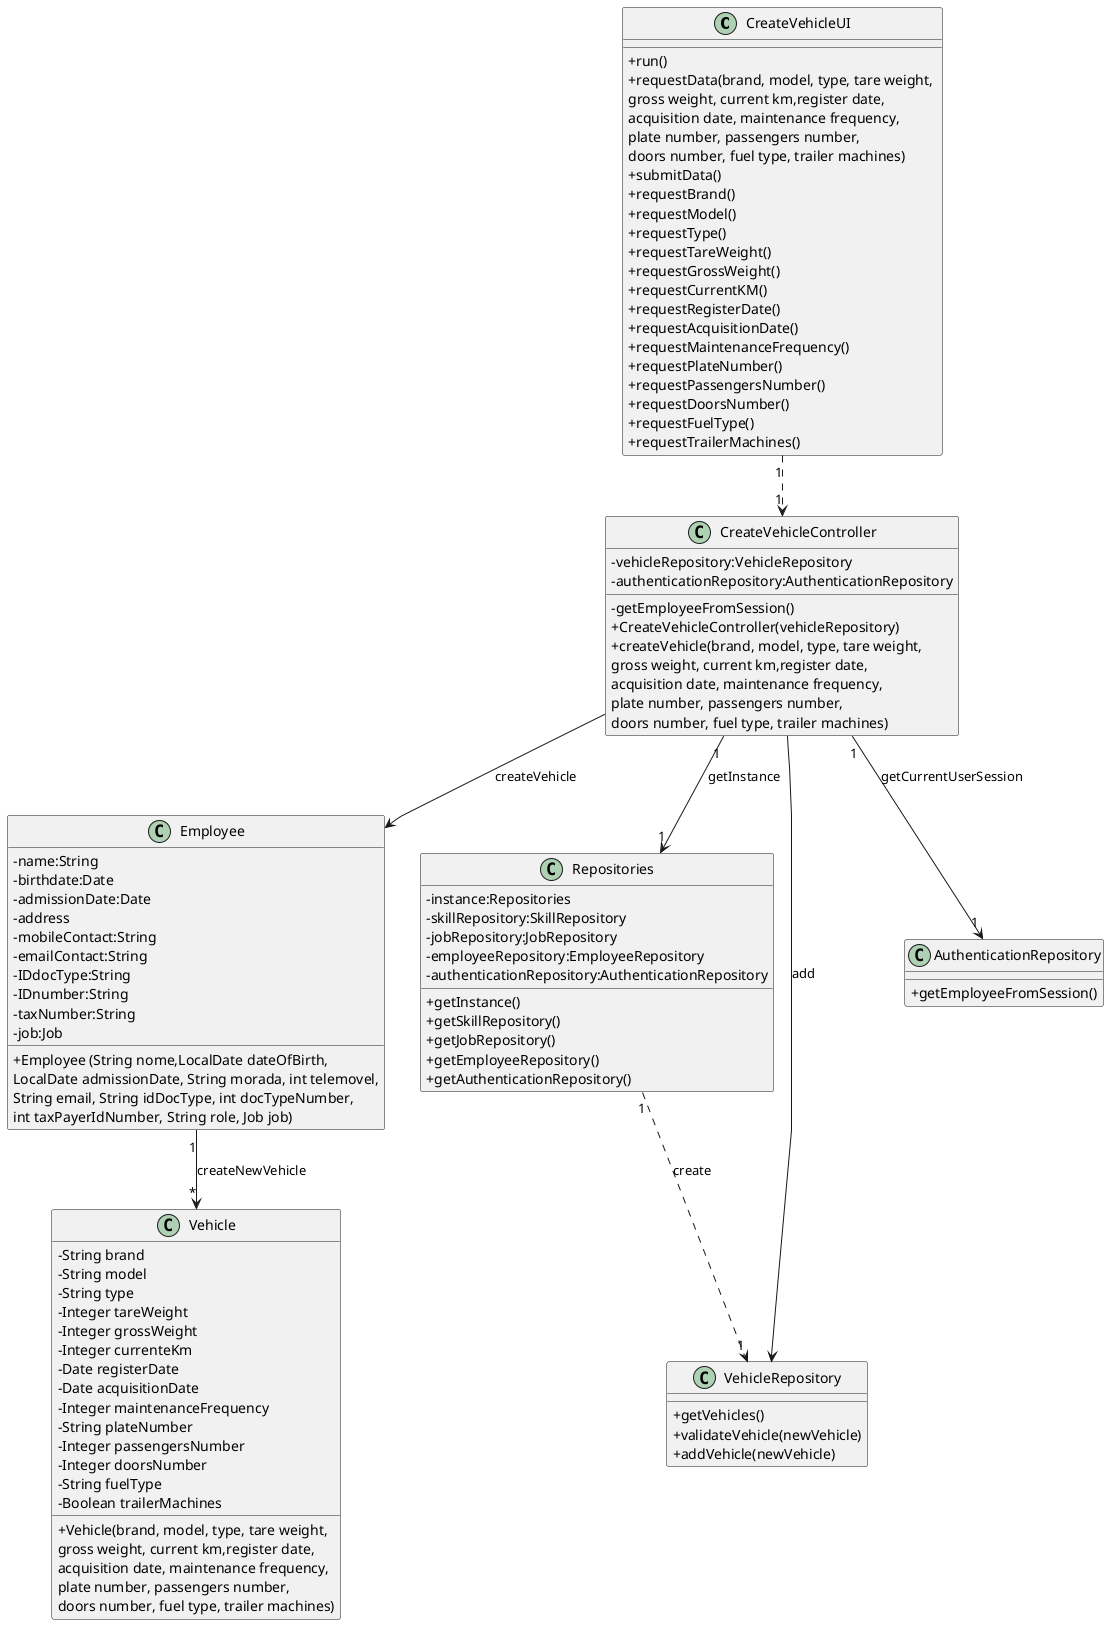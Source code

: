@startuml
'skinparam monochrome true
skinparam packageStyle rectangle
skinparam shadowing false
skinparam linetype polyline
'skinparam linetype orto

skinparam classAttributeIconSize 0

'left to right direction

class CreateVehicleUI {
    +run()
    +requestData(brand, model, type, tare weight, \ngross weight, current km,register date, \nacquisition date, maintenance frequency, \nplate number, passengers number,\ndoors number, fuel type, trailer machines)
    +submitData()
    +requestBrand()
    +requestModel()
    +requestType()
    +requestTareWeight()
    +requestGrossWeight()
    +requestCurrentKM()
    +requestRegisterDate()
    +requestAcquisitionDate()
    +requestMaintenanceFrequency()
    +requestPlateNumber()
    +requestPassengersNumber()
    +requestDoorsNumber()
    +requestFuelType()
    +requestTrailerMachines()
}

class CreateVehicleController {
    - vehicleRepository:VehicleRepository
    - authenticationRepository:AuthenticationRepository

    - getEmployeeFromSession()
    + CreateVehicleController(vehicleRepository)
    + createVehicle(brand, model, type, tare weight, \ngross weight, current km,register date, \nacquisition date, maintenance frequency, \nplate number, passengers number,\ndoors number, fuel type, trailer machines)
}

class Employee{
    -name:String
    -birthdate:Date
    -admissionDate:Date
    -address
    -mobileContact:String
    -emailContact:String
    -IDdocType:String
    -IDnumber:String
    -taxNumber:String
    -job:Job

    +Employee (String nome,LocalDate dateOfBirth,\nLocalDate admissionDate, String morada, int telemovel,\nString email, String idDocType, int docTypeNumber,\nint taxPayerIdNumber, String role, Job job)
}

class Repositories{
    - instance:Repositories
    - skillRepository:SkillRepository
    - jobRepository:JobRepository
    - employeeRepository:EmployeeRepository
    -authenticationRepository:AuthenticationRepository


    + getInstance()
    + getSkillRepository()
    + getJobRepository()
    + getEmployeeRepository()
    + getAuthenticationRepository()
}

class VehicleRepository{
    + getVehicles()
    + validateVehicle(newVehicle)
    + addVehicle(newVehicle)
}

class AuthenticationRepository{
    + getEmployeeFromSession()
}

class Vehicle {
    - String brand
    - String model
    - String type
    - Integer tareWeight
    - Integer grossWeight
    - Integer currenteKm
    - Date registerDate
    - Date acquisitionDate
    - Integer maintenanceFrequency
    - String plateNumber
    - Integer passengersNumber
    - Integer doorsNumber
    - String fuelType
    - Boolean trailerMachines

    + Vehicle(brand, model, type, tare weight, \ngross weight, current km,register date, \nacquisition date, maintenance frequency, \nplate number, passengers number,\ndoors number, fuel type, trailer machines)
}

CreateVehicleUI "1" ..> "1" CreateVehicleController

CreateVehicleController "1" --> "1" Repositories : getInstance

Repositories "1" ..> "1" VehicleRepository : create

CreateVehicleController --> Employee : createVehicle
CreateVehicleController "1" --> "1" AuthenticationRepository : getCurrentUserSession


Employee "1" --> "*" Vehicle : createNewVehicle

CreateVehicleController --> VehicleRepository: add

@enduml